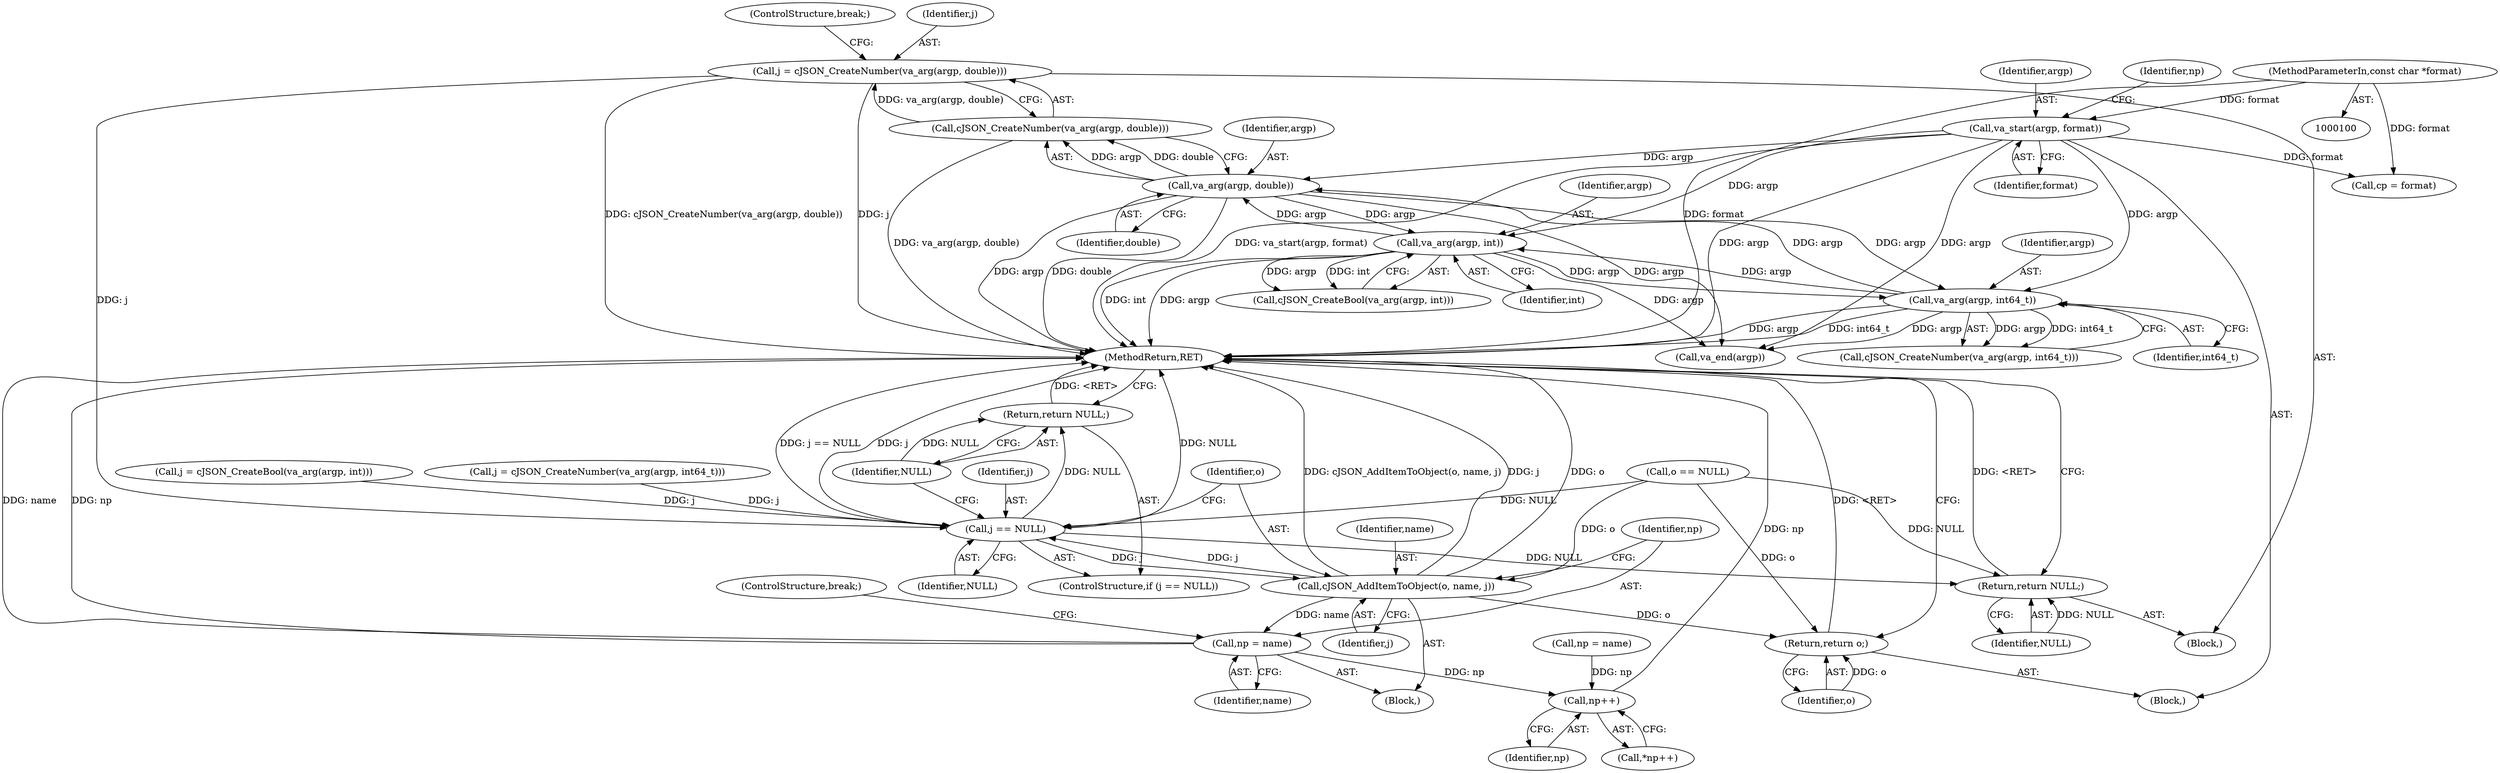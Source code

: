 digraph "0_iperf_91f2fa59e8ed80dfbf400add0164ee0e508e412a_52@pointer" {
"1000171" [label="(Call,j = cJSON_CreateNumber(va_arg(argp, double)))"];
"1000173" [label="(Call,cJSON_CreateNumber(va_arg(argp, double)))"];
"1000174" [label="(Call,va_arg(argp, double))"];
"1000158" [label="(Call,va_arg(argp, int))"];
"1000166" [label="(Call,va_arg(argp, int64_t))"];
"1000118" [label="(Call,va_start(argp, format))"];
"1000101" [label="(MethodParameterIn,const char *format)"];
"1000184" [label="(Call,j == NULL)"];
"1000181" [label="(Return,return NULL;)"];
"1000187" [label="(Return,return NULL;)"];
"1000189" [label="(Call,cJSON_AddItemToObject(o, name, j))"];
"1000193" [label="(Call,np = name)"];
"1000200" [label="(Call,np++)"];
"1000207" [label="(Return,return o;)"];
"1000125" [label="(Call,cp = format)"];
"1000138" [label="(Block,)"];
"1000165" [label="(Call,cJSON_CreateNumber(va_arg(argp, int64_t)))"];
"1000160" [label="(Identifier,int)"];
"1000159" [label="(Identifier,argp)"];
"1000191" [label="(Identifier,name)"];
"1000183" [label="(ControlStructure,if (j == NULL))"];
"1000153" [label="(Block,)"];
"1000155" [label="(Call,j = cJSON_CreateBool(va_arg(argp, int)))"];
"1000195" [label="(Identifier,name)"];
"1000163" [label="(Call,j = cJSON_CreateNumber(va_arg(argp, int64_t)))"];
"1000201" [label="(Identifier,np)"];
"1000193" [label="(Call,np = name)"];
"1000182" [label="(Identifier,NULL)"];
"1000194" [label="(Identifier,np)"];
"1000173" [label="(Call,cJSON_CreateNumber(va_arg(argp, double)))"];
"1000177" [label="(ControlStructure,break;)"];
"1000176" [label="(Identifier,double)"];
"1000157" [label="(Call,cJSON_CreateBool(va_arg(argp, int)))"];
"1000122" [label="(Identifier,np)"];
"1000158" [label="(Call,va_arg(argp, int))"];
"1000200" [label="(Call,np++)"];
"1000189" [label="(Call,cJSON_AddItemToObject(o, name, j))"];
"1000209" [label="(MethodReturn,RET)"];
"1000190" [label="(Identifier,o)"];
"1000205" [label="(Call,va_end(argp))"];
"1000181" [label="(Return,return NULL;)"];
"1000207" [label="(Return,return o;)"];
"1000167" [label="(Identifier,argp)"];
"1000188" [label="(Identifier,NULL)"];
"1000187" [label="(Return,return NULL;)"];
"1000119" [label="(Identifier,argp)"];
"1000199" [label="(Call,*np++)"];
"1000192" [label="(Identifier,j)"];
"1000184" [label="(Call,j == NULL)"];
"1000113" [label="(Call,o == NULL)"];
"1000185" [label="(Identifier,j)"];
"1000120" [label="(Identifier,format)"];
"1000121" [label="(Call,np = name)"];
"1000208" [label="(Identifier,o)"];
"1000171" [label="(Call,j = cJSON_CreateNumber(va_arg(argp, double)))"];
"1000102" [label="(Block,)"];
"1000186" [label="(Identifier,NULL)"];
"1000101" [label="(MethodParameterIn,const char *format)"];
"1000168" [label="(Identifier,int64_t)"];
"1000175" [label="(Identifier,argp)"];
"1000166" [label="(Call,va_arg(argp, int64_t))"];
"1000172" [label="(Identifier,j)"];
"1000118" [label="(Call,va_start(argp, format))"];
"1000174" [label="(Call,va_arg(argp, double))"];
"1000196" [label="(ControlStructure,break;)"];
"1000171" -> "1000153"  [label="AST: "];
"1000171" -> "1000173"  [label="CFG: "];
"1000172" -> "1000171"  [label="AST: "];
"1000173" -> "1000171"  [label="AST: "];
"1000177" -> "1000171"  [label="CFG: "];
"1000171" -> "1000209"  [label="DDG: j"];
"1000171" -> "1000209"  [label="DDG: cJSON_CreateNumber(va_arg(argp, double))"];
"1000173" -> "1000171"  [label="DDG: va_arg(argp, double)"];
"1000171" -> "1000184"  [label="DDG: j"];
"1000173" -> "1000174"  [label="CFG: "];
"1000174" -> "1000173"  [label="AST: "];
"1000173" -> "1000209"  [label="DDG: va_arg(argp, double)"];
"1000174" -> "1000173"  [label="DDG: argp"];
"1000174" -> "1000173"  [label="DDG: double"];
"1000174" -> "1000176"  [label="CFG: "];
"1000175" -> "1000174"  [label="AST: "];
"1000176" -> "1000174"  [label="AST: "];
"1000174" -> "1000209"  [label="DDG: double"];
"1000174" -> "1000209"  [label="DDG: argp"];
"1000174" -> "1000158"  [label="DDG: argp"];
"1000174" -> "1000166"  [label="DDG: argp"];
"1000158" -> "1000174"  [label="DDG: argp"];
"1000166" -> "1000174"  [label="DDG: argp"];
"1000118" -> "1000174"  [label="DDG: argp"];
"1000174" -> "1000205"  [label="DDG: argp"];
"1000158" -> "1000157"  [label="AST: "];
"1000158" -> "1000160"  [label="CFG: "];
"1000159" -> "1000158"  [label="AST: "];
"1000160" -> "1000158"  [label="AST: "];
"1000157" -> "1000158"  [label="CFG: "];
"1000158" -> "1000209"  [label="DDG: argp"];
"1000158" -> "1000209"  [label="DDG: int"];
"1000158" -> "1000157"  [label="DDG: argp"];
"1000158" -> "1000157"  [label="DDG: int"];
"1000166" -> "1000158"  [label="DDG: argp"];
"1000118" -> "1000158"  [label="DDG: argp"];
"1000158" -> "1000166"  [label="DDG: argp"];
"1000158" -> "1000205"  [label="DDG: argp"];
"1000166" -> "1000165"  [label="AST: "];
"1000166" -> "1000168"  [label="CFG: "];
"1000167" -> "1000166"  [label="AST: "];
"1000168" -> "1000166"  [label="AST: "];
"1000165" -> "1000166"  [label="CFG: "];
"1000166" -> "1000209"  [label="DDG: int64_t"];
"1000166" -> "1000209"  [label="DDG: argp"];
"1000166" -> "1000165"  [label="DDG: argp"];
"1000166" -> "1000165"  [label="DDG: int64_t"];
"1000118" -> "1000166"  [label="DDG: argp"];
"1000166" -> "1000205"  [label="DDG: argp"];
"1000118" -> "1000102"  [label="AST: "];
"1000118" -> "1000120"  [label="CFG: "];
"1000119" -> "1000118"  [label="AST: "];
"1000120" -> "1000118"  [label="AST: "];
"1000122" -> "1000118"  [label="CFG: "];
"1000118" -> "1000209"  [label="DDG: va_start(argp, format)"];
"1000118" -> "1000209"  [label="DDG: argp"];
"1000101" -> "1000118"  [label="DDG: format"];
"1000118" -> "1000125"  [label="DDG: format"];
"1000118" -> "1000205"  [label="DDG: argp"];
"1000101" -> "1000100"  [label="AST: "];
"1000101" -> "1000209"  [label="DDG: format"];
"1000101" -> "1000125"  [label="DDG: format"];
"1000184" -> "1000183"  [label="AST: "];
"1000184" -> "1000186"  [label="CFG: "];
"1000185" -> "1000184"  [label="AST: "];
"1000186" -> "1000184"  [label="AST: "];
"1000188" -> "1000184"  [label="CFG: "];
"1000190" -> "1000184"  [label="CFG: "];
"1000184" -> "1000209"  [label="DDG: j"];
"1000184" -> "1000209"  [label="DDG: NULL"];
"1000184" -> "1000209"  [label="DDG: j == NULL"];
"1000184" -> "1000181"  [label="DDG: NULL"];
"1000163" -> "1000184"  [label="DDG: j"];
"1000155" -> "1000184"  [label="DDG: j"];
"1000189" -> "1000184"  [label="DDG: j"];
"1000113" -> "1000184"  [label="DDG: NULL"];
"1000184" -> "1000187"  [label="DDG: NULL"];
"1000184" -> "1000189"  [label="DDG: j"];
"1000181" -> "1000153"  [label="AST: "];
"1000181" -> "1000182"  [label="CFG: "];
"1000182" -> "1000181"  [label="AST: "];
"1000209" -> "1000181"  [label="CFG: "];
"1000181" -> "1000209"  [label="DDG: <RET>"];
"1000182" -> "1000181"  [label="DDG: NULL"];
"1000113" -> "1000181"  [label="DDG: NULL"];
"1000187" -> "1000183"  [label="AST: "];
"1000187" -> "1000188"  [label="CFG: "];
"1000188" -> "1000187"  [label="AST: "];
"1000209" -> "1000187"  [label="CFG: "];
"1000187" -> "1000209"  [label="DDG: <RET>"];
"1000188" -> "1000187"  [label="DDG: NULL"];
"1000189" -> "1000138"  [label="AST: "];
"1000189" -> "1000192"  [label="CFG: "];
"1000190" -> "1000189"  [label="AST: "];
"1000191" -> "1000189"  [label="AST: "];
"1000192" -> "1000189"  [label="AST: "];
"1000194" -> "1000189"  [label="CFG: "];
"1000189" -> "1000209"  [label="DDG: o"];
"1000189" -> "1000209"  [label="DDG: cJSON_AddItemToObject(o, name, j)"];
"1000189" -> "1000209"  [label="DDG: j"];
"1000113" -> "1000189"  [label="DDG: o"];
"1000189" -> "1000193"  [label="DDG: name"];
"1000189" -> "1000207"  [label="DDG: o"];
"1000193" -> "1000138"  [label="AST: "];
"1000193" -> "1000195"  [label="CFG: "];
"1000194" -> "1000193"  [label="AST: "];
"1000195" -> "1000193"  [label="AST: "];
"1000196" -> "1000193"  [label="CFG: "];
"1000193" -> "1000209"  [label="DDG: np"];
"1000193" -> "1000209"  [label="DDG: name"];
"1000193" -> "1000200"  [label="DDG: np"];
"1000200" -> "1000199"  [label="AST: "];
"1000200" -> "1000201"  [label="CFG: "];
"1000201" -> "1000200"  [label="AST: "];
"1000199" -> "1000200"  [label="CFG: "];
"1000200" -> "1000209"  [label="DDG: np"];
"1000121" -> "1000200"  [label="DDG: np"];
"1000207" -> "1000102"  [label="AST: "];
"1000207" -> "1000208"  [label="CFG: "];
"1000208" -> "1000207"  [label="AST: "];
"1000209" -> "1000207"  [label="CFG: "];
"1000207" -> "1000209"  [label="DDG: <RET>"];
"1000208" -> "1000207"  [label="DDG: o"];
"1000113" -> "1000207"  [label="DDG: o"];
}

